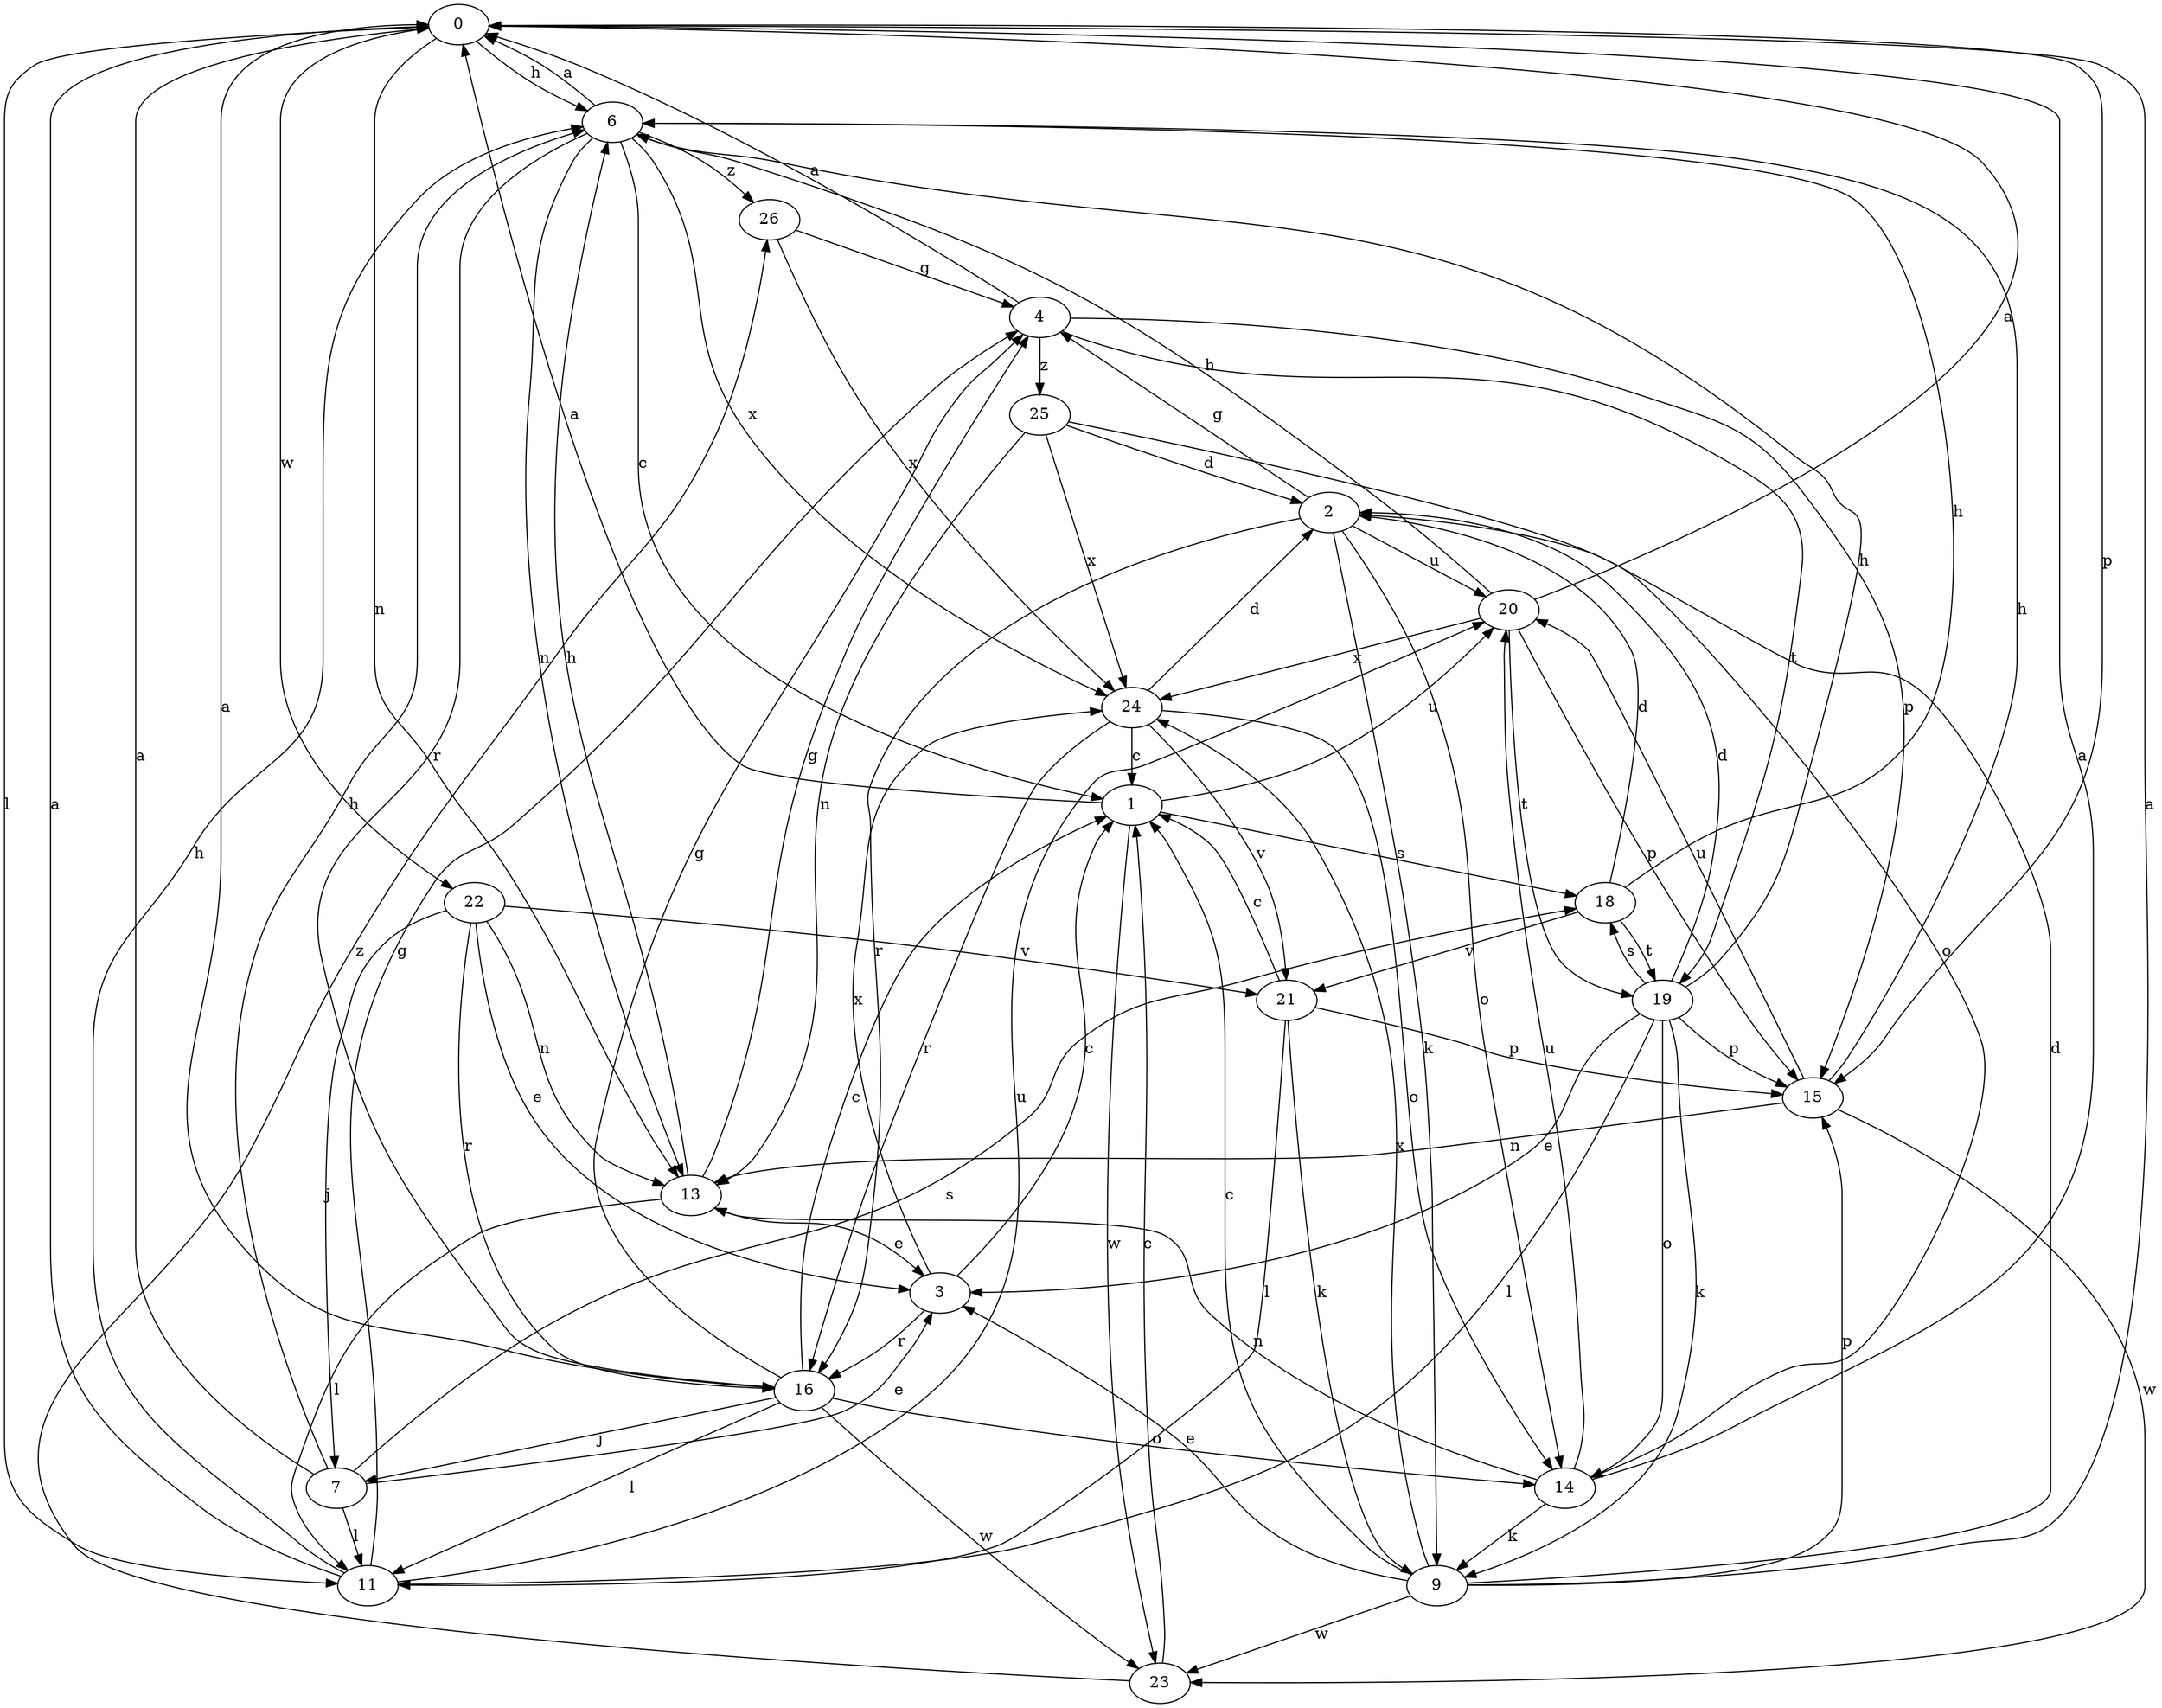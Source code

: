 strict digraph  {
0;
1;
2;
3;
4;
6;
7;
9;
11;
13;
14;
15;
16;
18;
19;
20;
21;
22;
23;
24;
25;
26;
0 -> 6  [label=h];
0 -> 11  [label=l];
0 -> 13  [label=n];
0 -> 15  [label=p];
0 -> 22  [label=w];
1 -> 0  [label=a];
1 -> 18  [label=s];
1 -> 20  [label=u];
1 -> 23  [label=w];
2 -> 4  [label=g];
2 -> 9  [label=k];
2 -> 14  [label=o];
2 -> 16  [label=r];
2 -> 20  [label=u];
3 -> 1  [label=c];
3 -> 16  [label=r];
3 -> 24  [label=x];
4 -> 0  [label=a];
4 -> 15  [label=p];
4 -> 19  [label=t];
4 -> 25  [label=z];
6 -> 0  [label=a];
6 -> 1  [label=c];
6 -> 13  [label=n];
6 -> 16  [label=r];
6 -> 24  [label=x];
6 -> 26  [label=z];
7 -> 0  [label=a];
7 -> 3  [label=e];
7 -> 6  [label=h];
7 -> 11  [label=l];
7 -> 18  [label=s];
9 -> 0  [label=a];
9 -> 1  [label=c];
9 -> 2  [label=d];
9 -> 3  [label=e];
9 -> 15  [label=p];
9 -> 23  [label=w];
9 -> 24  [label=x];
11 -> 0  [label=a];
11 -> 4  [label=g];
11 -> 6  [label=h];
11 -> 20  [label=u];
13 -> 3  [label=e];
13 -> 4  [label=g];
13 -> 6  [label=h];
13 -> 11  [label=l];
14 -> 0  [label=a];
14 -> 9  [label=k];
14 -> 13  [label=n];
14 -> 20  [label=u];
15 -> 6  [label=h];
15 -> 13  [label=n];
15 -> 20  [label=u];
15 -> 23  [label=w];
16 -> 0  [label=a];
16 -> 1  [label=c];
16 -> 4  [label=g];
16 -> 7  [label=j];
16 -> 11  [label=l];
16 -> 14  [label=o];
16 -> 23  [label=w];
18 -> 2  [label=d];
18 -> 6  [label=h];
18 -> 19  [label=t];
18 -> 21  [label=v];
19 -> 2  [label=d];
19 -> 3  [label=e];
19 -> 6  [label=h];
19 -> 9  [label=k];
19 -> 11  [label=l];
19 -> 14  [label=o];
19 -> 15  [label=p];
19 -> 18  [label=s];
20 -> 0  [label=a];
20 -> 6  [label=h];
20 -> 15  [label=p];
20 -> 19  [label=t];
20 -> 24  [label=x];
21 -> 1  [label=c];
21 -> 9  [label=k];
21 -> 11  [label=l];
21 -> 15  [label=p];
22 -> 3  [label=e];
22 -> 7  [label=j];
22 -> 13  [label=n];
22 -> 16  [label=r];
22 -> 21  [label=v];
23 -> 1  [label=c];
23 -> 26  [label=z];
24 -> 1  [label=c];
24 -> 2  [label=d];
24 -> 14  [label=o];
24 -> 16  [label=r];
24 -> 21  [label=v];
25 -> 2  [label=d];
25 -> 13  [label=n];
25 -> 14  [label=o];
25 -> 24  [label=x];
26 -> 4  [label=g];
26 -> 24  [label=x];
}
